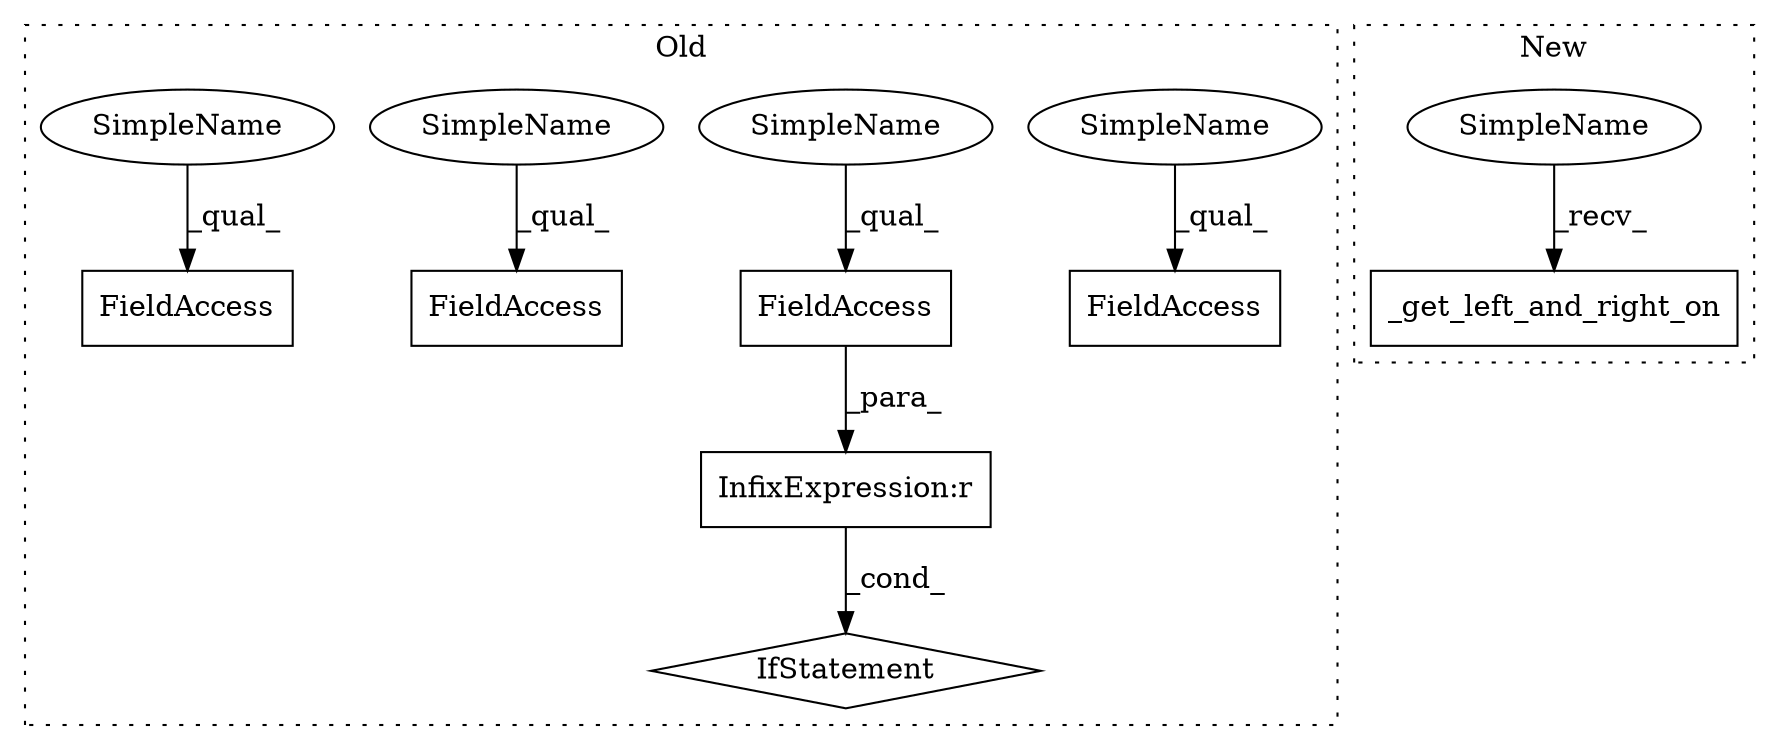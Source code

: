 digraph G {
subgraph cluster0 {
1 [label="IfStatement" a="25" s="2213,2266" l="4,2" shape="diamond"];
3 [label="InfixExpression:r" a="27" s="2257" l="4" shape="box"];
4 [label="FieldAccess" a="22" s="2244" l="13" shape="box"];
5 [label="FieldAccess" a="22" s="2965" l="13" shape="box"];
6 [label="FieldAccess" a="22" s="2448" l="7" shape="box"];
7 [label="FieldAccess" a="22" s="2782" l="13" shape="box"];
8 [label="SimpleName" a="42" s="2782" l="4" shape="ellipse"];
9 [label="SimpleName" a="42" s="2244" l="4" shape="ellipse"];
10 [label="SimpleName" a="42" s="2448" l="4" shape="ellipse"];
11 [label="SimpleName" a="42" s="2965" l="4" shape="ellipse"];
label = "Old";
style="dotted";
}
subgraph cluster1 {
2 [label="_get_left_and_right_on" a="32" s="2712" l="24" shape="box"];
12 [label="SimpleName" a="42" s="2707" l="4" shape="ellipse"];
label = "New";
style="dotted";
}
3 -> 1 [label="_cond_"];
4 -> 3 [label="_para_"];
8 -> 7 [label="_qual_"];
9 -> 4 [label="_qual_"];
10 -> 6 [label="_qual_"];
11 -> 5 [label="_qual_"];
12 -> 2 [label="_recv_"];
}